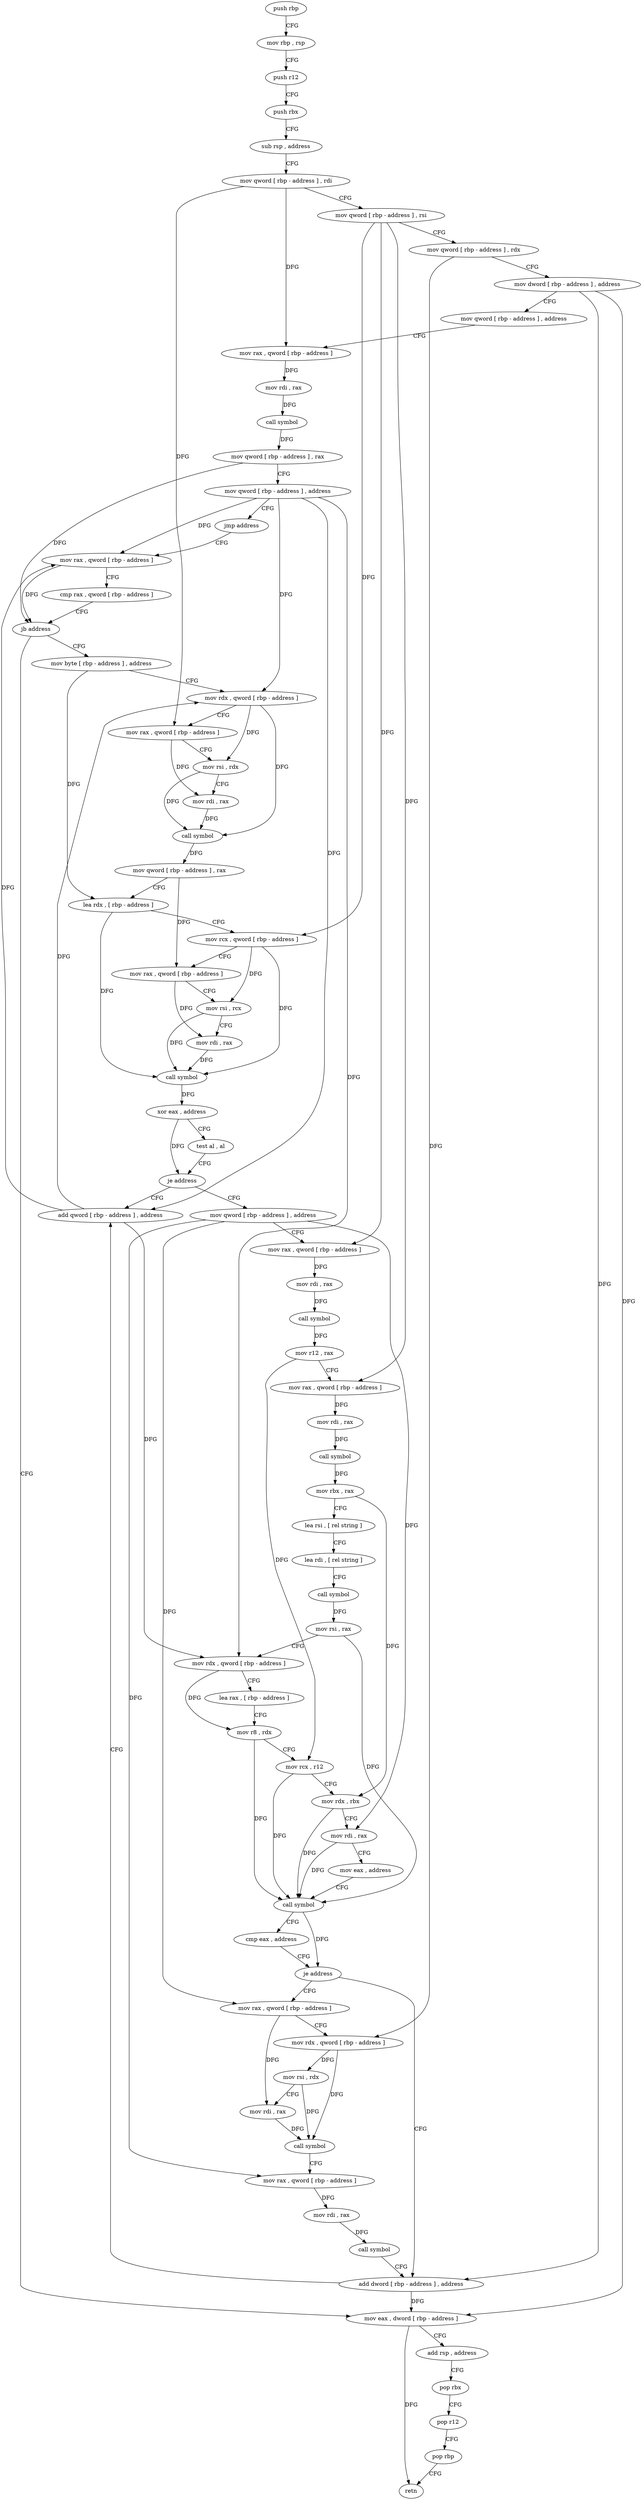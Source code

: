 digraph "func" {
"127811" [label = "push rbp" ]
"127812" [label = "mov rbp , rsp" ]
"127815" [label = "push r12" ]
"127817" [label = "push rbx" ]
"127818" [label = "sub rsp , address" ]
"127822" [label = "mov qword [ rbp - address ] , rdi" ]
"127826" [label = "mov qword [ rbp - address ] , rsi" ]
"127830" [label = "mov qword [ rbp - address ] , rdx" ]
"127834" [label = "mov dword [ rbp - address ] , address" ]
"127841" [label = "mov qword [ rbp - address ] , address" ]
"127849" [label = "mov rax , qword [ rbp - address ]" ]
"127853" [label = "mov rdi , rax" ]
"127856" [label = "call symbol" ]
"127861" [label = "mov qword [ rbp - address ] , rax" ]
"127865" [label = "mov qword [ rbp - address ] , address" ]
"127873" [label = "jmp address" ]
"128074" [label = "mov rax , qword [ rbp - address ]" ]
"128078" [label = "cmp rax , qword [ rbp - address ]" ]
"128082" [label = "jb address" ]
"127878" [label = "mov byte [ rbp - address ] , address" ]
"128088" [label = "mov eax , dword [ rbp - address ]" ]
"127882" [label = "mov rdx , qword [ rbp - address ]" ]
"127886" [label = "mov rax , qword [ rbp - address ]" ]
"127890" [label = "mov rsi , rdx" ]
"127893" [label = "mov rdi , rax" ]
"127896" [label = "call symbol" ]
"127901" [label = "mov qword [ rbp - address ] , rax" ]
"127905" [label = "lea rdx , [ rbp - address ]" ]
"127909" [label = "mov rcx , qword [ rbp - address ]" ]
"127913" [label = "mov rax , qword [ rbp - address ]" ]
"127917" [label = "mov rsi , rcx" ]
"127920" [label = "mov rdi , rax" ]
"127923" [label = "call symbol" ]
"127928" [label = "xor eax , address" ]
"127931" [label = "test al , al" ]
"127933" [label = "je address" ]
"128069" [label = "add qword [ rbp - address ] , address" ]
"127939" [label = "mov qword [ rbp - address ] , address" ]
"128091" [label = "add rsp , address" ]
"128095" [label = "pop rbx" ]
"128096" [label = "pop r12" ]
"128098" [label = "pop rbp" ]
"128099" [label = "retn" ]
"127947" [label = "mov rax , qword [ rbp - address ]" ]
"127951" [label = "mov rdi , rax" ]
"127954" [label = "call symbol" ]
"127959" [label = "mov r12 , rax" ]
"127962" [label = "mov rax , qword [ rbp - address ]" ]
"127966" [label = "mov rdi , rax" ]
"127969" [label = "call symbol" ]
"127974" [label = "mov rbx , rax" ]
"127977" [label = "lea rsi , [ rel string ]" ]
"127984" [label = "lea rdi , [ rel string ]" ]
"127991" [label = "call symbol" ]
"127996" [label = "mov rsi , rax" ]
"127999" [label = "mov rdx , qword [ rbp - address ]" ]
"128003" [label = "lea rax , [ rbp - address ]" ]
"128007" [label = "mov r8 , rdx" ]
"128010" [label = "mov rcx , r12" ]
"128013" [label = "mov rdx , rbx" ]
"128016" [label = "mov rdi , rax" ]
"128019" [label = "mov eax , address" ]
"128024" [label = "call symbol" ]
"128029" [label = "cmp eax , address" ]
"128032" [label = "je address" ]
"128065" [label = "add dword [ rbp - address ] , address" ]
"128034" [label = "mov rax , qword [ rbp - address ]" ]
"128038" [label = "mov rdx , qword [ rbp - address ]" ]
"128042" [label = "mov rsi , rdx" ]
"128045" [label = "mov rdi , rax" ]
"128048" [label = "call symbol" ]
"128053" [label = "mov rax , qword [ rbp - address ]" ]
"128057" [label = "mov rdi , rax" ]
"128060" [label = "call symbol" ]
"127811" -> "127812" [ label = "CFG" ]
"127812" -> "127815" [ label = "CFG" ]
"127815" -> "127817" [ label = "CFG" ]
"127817" -> "127818" [ label = "CFG" ]
"127818" -> "127822" [ label = "CFG" ]
"127822" -> "127826" [ label = "CFG" ]
"127822" -> "127849" [ label = "DFG" ]
"127822" -> "127886" [ label = "DFG" ]
"127826" -> "127830" [ label = "CFG" ]
"127826" -> "127909" [ label = "DFG" ]
"127826" -> "127947" [ label = "DFG" ]
"127826" -> "127962" [ label = "DFG" ]
"127830" -> "127834" [ label = "CFG" ]
"127830" -> "128038" [ label = "DFG" ]
"127834" -> "127841" [ label = "CFG" ]
"127834" -> "128088" [ label = "DFG" ]
"127834" -> "128065" [ label = "DFG" ]
"127841" -> "127849" [ label = "CFG" ]
"127849" -> "127853" [ label = "DFG" ]
"127853" -> "127856" [ label = "DFG" ]
"127856" -> "127861" [ label = "DFG" ]
"127861" -> "127865" [ label = "CFG" ]
"127861" -> "128082" [ label = "DFG" ]
"127865" -> "127873" [ label = "CFG" ]
"127865" -> "128074" [ label = "DFG" ]
"127865" -> "127882" [ label = "DFG" ]
"127865" -> "128069" [ label = "DFG" ]
"127865" -> "127999" [ label = "DFG" ]
"127873" -> "128074" [ label = "CFG" ]
"128074" -> "128078" [ label = "CFG" ]
"128074" -> "128082" [ label = "DFG" ]
"128078" -> "128082" [ label = "CFG" ]
"128082" -> "127878" [ label = "CFG" ]
"128082" -> "128088" [ label = "CFG" ]
"127878" -> "127882" [ label = "CFG" ]
"127878" -> "127905" [ label = "DFG" ]
"128088" -> "128091" [ label = "CFG" ]
"128088" -> "128099" [ label = "DFG" ]
"127882" -> "127886" [ label = "CFG" ]
"127882" -> "127890" [ label = "DFG" ]
"127882" -> "127896" [ label = "DFG" ]
"127886" -> "127890" [ label = "CFG" ]
"127886" -> "127893" [ label = "DFG" ]
"127890" -> "127893" [ label = "CFG" ]
"127890" -> "127896" [ label = "DFG" ]
"127893" -> "127896" [ label = "DFG" ]
"127896" -> "127901" [ label = "DFG" ]
"127901" -> "127905" [ label = "CFG" ]
"127901" -> "127913" [ label = "DFG" ]
"127905" -> "127909" [ label = "CFG" ]
"127905" -> "127923" [ label = "DFG" ]
"127909" -> "127913" [ label = "CFG" ]
"127909" -> "127917" [ label = "DFG" ]
"127909" -> "127923" [ label = "DFG" ]
"127913" -> "127917" [ label = "CFG" ]
"127913" -> "127920" [ label = "DFG" ]
"127917" -> "127920" [ label = "CFG" ]
"127917" -> "127923" [ label = "DFG" ]
"127920" -> "127923" [ label = "DFG" ]
"127923" -> "127928" [ label = "DFG" ]
"127928" -> "127931" [ label = "CFG" ]
"127928" -> "127933" [ label = "DFG" ]
"127931" -> "127933" [ label = "CFG" ]
"127933" -> "128069" [ label = "CFG" ]
"127933" -> "127939" [ label = "CFG" ]
"128069" -> "128074" [ label = "DFG" ]
"128069" -> "127882" [ label = "DFG" ]
"128069" -> "127999" [ label = "DFG" ]
"127939" -> "127947" [ label = "CFG" ]
"127939" -> "128034" [ label = "DFG" ]
"127939" -> "128053" [ label = "DFG" ]
"127939" -> "128016" [ label = "DFG" ]
"128091" -> "128095" [ label = "CFG" ]
"128095" -> "128096" [ label = "CFG" ]
"128096" -> "128098" [ label = "CFG" ]
"128098" -> "128099" [ label = "CFG" ]
"127947" -> "127951" [ label = "DFG" ]
"127951" -> "127954" [ label = "DFG" ]
"127954" -> "127959" [ label = "DFG" ]
"127959" -> "127962" [ label = "CFG" ]
"127959" -> "128010" [ label = "DFG" ]
"127962" -> "127966" [ label = "DFG" ]
"127966" -> "127969" [ label = "DFG" ]
"127969" -> "127974" [ label = "DFG" ]
"127974" -> "127977" [ label = "CFG" ]
"127974" -> "128013" [ label = "DFG" ]
"127977" -> "127984" [ label = "CFG" ]
"127984" -> "127991" [ label = "CFG" ]
"127991" -> "127996" [ label = "DFG" ]
"127996" -> "127999" [ label = "CFG" ]
"127996" -> "128024" [ label = "DFG" ]
"127999" -> "128003" [ label = "CFG" ]
"127999" -> "128007" [ label = "DFG" ]
"128003" -> "128007" [ label = "CFG" ]
"128007" -> "128010" [ label = "CFG" ]
"128007" -> "128024" [ label = "DFG" ]
"128010" -> "128013" [ label = "CFG" ]
"128010" -> "128024" [ label = "DFG" ]
"128013" -> "128016" [ label = "CFG" ]
"128013" -> "128024" [ label = "DFG" ]
"128016" -> "128019" [ label = "CFG" ]
"128016" -> "128024" [ label = "DFG" ]
"128019" -> "128024" [ label = "CFG" ]
"128024" -> "128029" [ label = "CFG" ]
"128024" -> "128032" [ label = "DFG" ]
"128029" -> "128032" [ label = "CFG" ]
"128032" -> "128065" [ label = "CFG" ]
"128032" -> "128034" [ label = "CFG" ]
"128065" -> "128069" [ label = "CFG" ]
"128065" -> "128088" [ label = "DFG" ]
"128034" -> "128038" [ label = "CFG" ]
"128034" -> "128045" [ label = "DFG" ]
"128038" -> "128042" [ label = "DFG" ]
"128038" -> "128048" [ label = "DFG" ]
"128042" -> "128045" [ label = "CFG" ]
"128042" -> "128048" [ label = "DFG" ]
"128045" -> "128048" [ label = "DFG" ]
"128048" -> "128053" [ label = "CFG" ]
"128053" -> "128057" [ label = "DFG" ]
"128057" -> "128060" [ label = "DFG" ]
"128060" -> "128065" [ label = "CFG" ]
}
